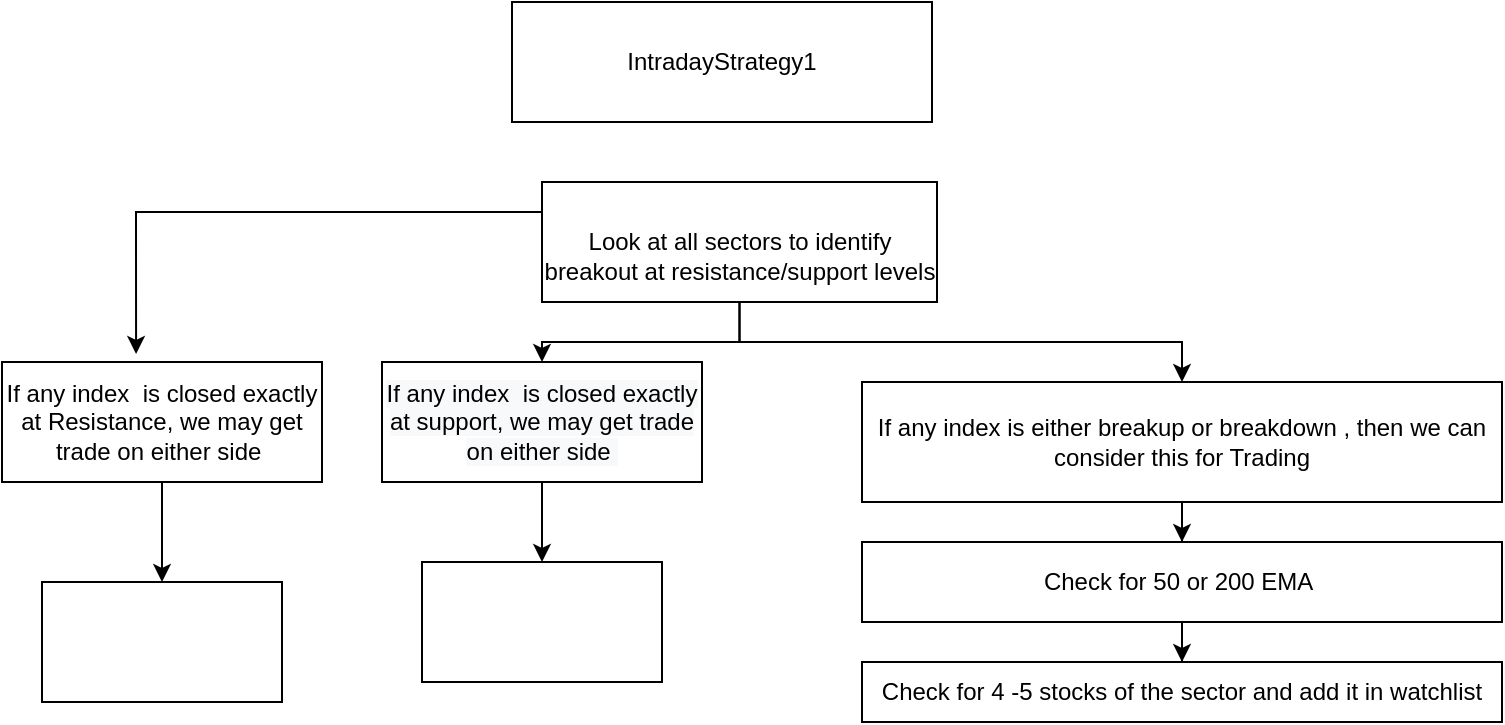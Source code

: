 <mxfile version="16.5.2" type="github">
  <diagram id="oyaVwyODKysUpZntjgSl" name="Page-1">
    <mxGraphModel dx="868" dy="1550" grid="1" gridSize="10" guides="1" tooltips="1" connect="1" arrows="1" fold="1" page="1" pageScale="1" pageWidth="850" pageHeight="1100" math="0" shadow="0">
      <root>
        <mxCell id="0" />
        <mxCell id="1" parent="0" />
        <mxCell id="rJ3wLCzCDhaqYXCvar29-1" value="IntradayStrategy1" style="rounded=0;whiteSpace=wrap;html=1;" vertex="1" parent="1">
          <mxGeometry x="285" y="-50" width="210" height="60" as="geometry" />
        </mxCell>
        <mxCell id="rJ3wLCzCDhaqYXCvar29-2" value="" style="edgeStyle=orthogonalEdgeStyle;rounded=0;orthogonalLoop=1;jettySize=auto;html=1;" edge="1" parent="1" source="rJ3wLCzCDhaqYXCvar29-5" target="rJ3wLCzCDhaqYXCvar29-9">
          <mxGeometry relative="1" as="geometry" />
        </mxCell>
        <mxCell id="rJ3wLCzCDhaqYXCvar29-3" style="edgeStyle=orthogonalEdgeStyle;rounded=0;orthogonalLoop=1;jettySize=auto;html=1;" edge="1" parent="1" source="rJ3wLCzCDhaqYXCvar29-5" target="rJ3wLCzCDhaqYXCvar29-11">
          <mxGeometry relative="1" as="geometry" />
        </mxCell>
        <mxCell id="rJ3wLCzCDhaqYXCvar29-4" style="edgeStyle=orthogonalEdgeStyle;rounded=0;orthogonalLoop=1;jettySize=auto;html=1;exitX=0;exitY=0.25;exitDx=0;exitDy=0;entryX=0.419;entryY=-0.067;entryDx=0;entryDy=0;entryPerimeter=0;" edge="1" parent="1" source="rJ3wLCzCDhaqYXCvar29-5" target="rJ3wLCzCDhaqYXCvar29-7">
          <mxGeometry relative="1" as="geometry" />
        </mxCell>
        <mxCell id="rJ3wLCzCDhaqYXCvar29-5" value="&lt;br&gt;Look at all sectors to identify breakout at resistance/support levels" style="rounded=0;whiteSpace=wrap;html=1;" vertex="1" parent="1">
          <mxGeometry x="300" y="40" width="197.5" height="60" as="geometry" />
        </mxCell>
        <mxCell id="rJ3wLCzCDhaqYXCvar29-6" value="" style="edgeStyle=orthogonalEdgeStyle;rounded=0;orthogonalLoop=1;jettySize=auto;html=1;" edge="1" parent="1" source="rJ3wLCzCDhaqYXCvar29-7" target="rJ3wLCzCDhaqYXCvar29-16">
          <mxGeometry relative="1" as="geometry" />
        </mxCell>
        <mxCell id="rJ3wLCzCDhaqYXCvar29-7" value="If any index&amp;nbsp; is closed exactly at Resistance, we may get trade on either side&amp;nbsp;" style="rounded=0;whiteSpace=wrap;html=1;" vertex="1" parent="1">
          <mxGeometry x="30" y="130" width="160" height="60" as="geometry" />
        </mxCell>
        <mxCell id="rJ3wLCzCDhaqYXCvar29-8" value="" style="edgeStyle=orthogonalEdgeStyle;rounded=0;orthogonalLoop=1;jettySize=auto;html=1;" edge="1" parent="1" source="rJ3wLCzCDhaqYXCvar29-9" target="rJ3wLCzCDhaqYXCvar29-17">
          <mxGeometry relative="1" as="geometry" />
        </mxCell>
        <mxCell id="rJ3wLCzCDhaqYXCvar29-9" value="&lt;span style=&quot;color: rgb(0 , 0 , 0) ; font-family: &amp;#34;helvetica&amp;#34; ; font-size: 12px ; font-style: normal ; font-weight: 400 ; letter-spacing: normal ; text-align: center ; text-indent: 0px ; text-transform: none ; word-spacing: 0px ; background-color: rgb(248 , 249 , 250) ; display: inline ; float: none&quot;&gt;If any index&amp;nbsp; is closed exactly at support, we may get trade on either side&amp;nbsp;&lt;/span&gt;" style="rounded=0;whiteSpace=wrap;html=1;" vertex="1" parent="1">
          <mxGeometry x="220" y="130" width="160" height="60" as="geometry" />
        </mxCell>
        <mxCell id="rJ3wLCzCDhaqYXCvar29-10" value="" style="edgeStyle=orthogonalEdgeStyle;rounded=0;orthogonalLoop=1;jettySize=auto;html=1;" edge="1" parent="1" source="rJ3wLCzCDhaqYXCvar29-11" target="rJ3wLCzCDhaqYXCvar29-14">
          <mxGeometry relative="1" as="geometry" />
        </mxCell>
        <mxCell id="rJ3wLCzCDhaqYXCvar29-11" value="If any index is either breakup or breakdown , then we can consider this for Trading" style="rounded=0;whiteSpace=wrap;html=1;" vertex="1" parent="1">
          <mxGeometry x="460" y="140" width="320" height="60" as="geometry" />
        </mxCell>
        <mxCell id="rJ3wLCzCDhaqYXCvar29-12" value="" style="edgeStyle=orthogonalEdgeStyle;rounded=0;orthogonalLoop=1;jettySize=auto;html=1;" edge="1" parent="1" source="rJ3wLCzCDhaqYXCvar29-14" target="rJ3wLCzCDhaqYXCvar29-15">
          <mxGeometry relative="1" as="geometry" />
        </mxCell>
        <mxCell id="rJ3wLCzCDhaqYXCvar29-13" style="edgeStyle=orthogonalEdgeStyle;rounded=0;orthogonalLoop=1;jettySize=auto;html=1;entryX=0.063;entryY=0.333;entryDx=0;entryDy=0;entryPerimeter=0;" edge="1" parent="1" source="rJ3wLCzCDhaqYXCvar29-14" target="rJ3wLCzCDhaqYXCvar29-15">
          <mxGeometry relative="1" as="geometry" />
        </mxCell>
        <mxCell id="rJ3wLCzCDhaqYXCvar29-14" value="Check for 50 or 200 EMA&amp;nbsp;" style="whiteSpace=wrap;html=1;rounded=0;" vertex="1" parent="1">
          <mxGeometry x="460" y="220" width="320" height="40" as="geometry" />
        </mxCell>
        <mxCell id="rJ3wLCzCDhaqYXCvar29-15" value="Check for 4 -5 stocks of the sector and add it in watchlist" style="whiteSpace=wrap;html=1;rounded=0;" vertex="1" parent="1">
          <mxGeometry x="460" y="280" width="320" height="30" as="geometry" />
        </mxCell>
        <mxCell id="rJ3wLCzCDhaqYXCvar29-16" value="" style="whiteSpace=wrap;html=1;rounded=0;" vertex="1" parent="1">
          <mxGeometry x="50" y="240" width="120" height="60" as="geometry" />
        </mxCell>
        <mxCell id="rJ3wLCzCDhaqYXCvar29-17" value="" style="rounded=0;whiteSpace=wrap;html=1;" vertex="1" parent="1">
          <mxGeometry x="240" y="230" width="120" height="60" as="geometry" />
        </mxCell>
      </root>
    </mxGraphModel>
  </diagram>
</mxfile>
